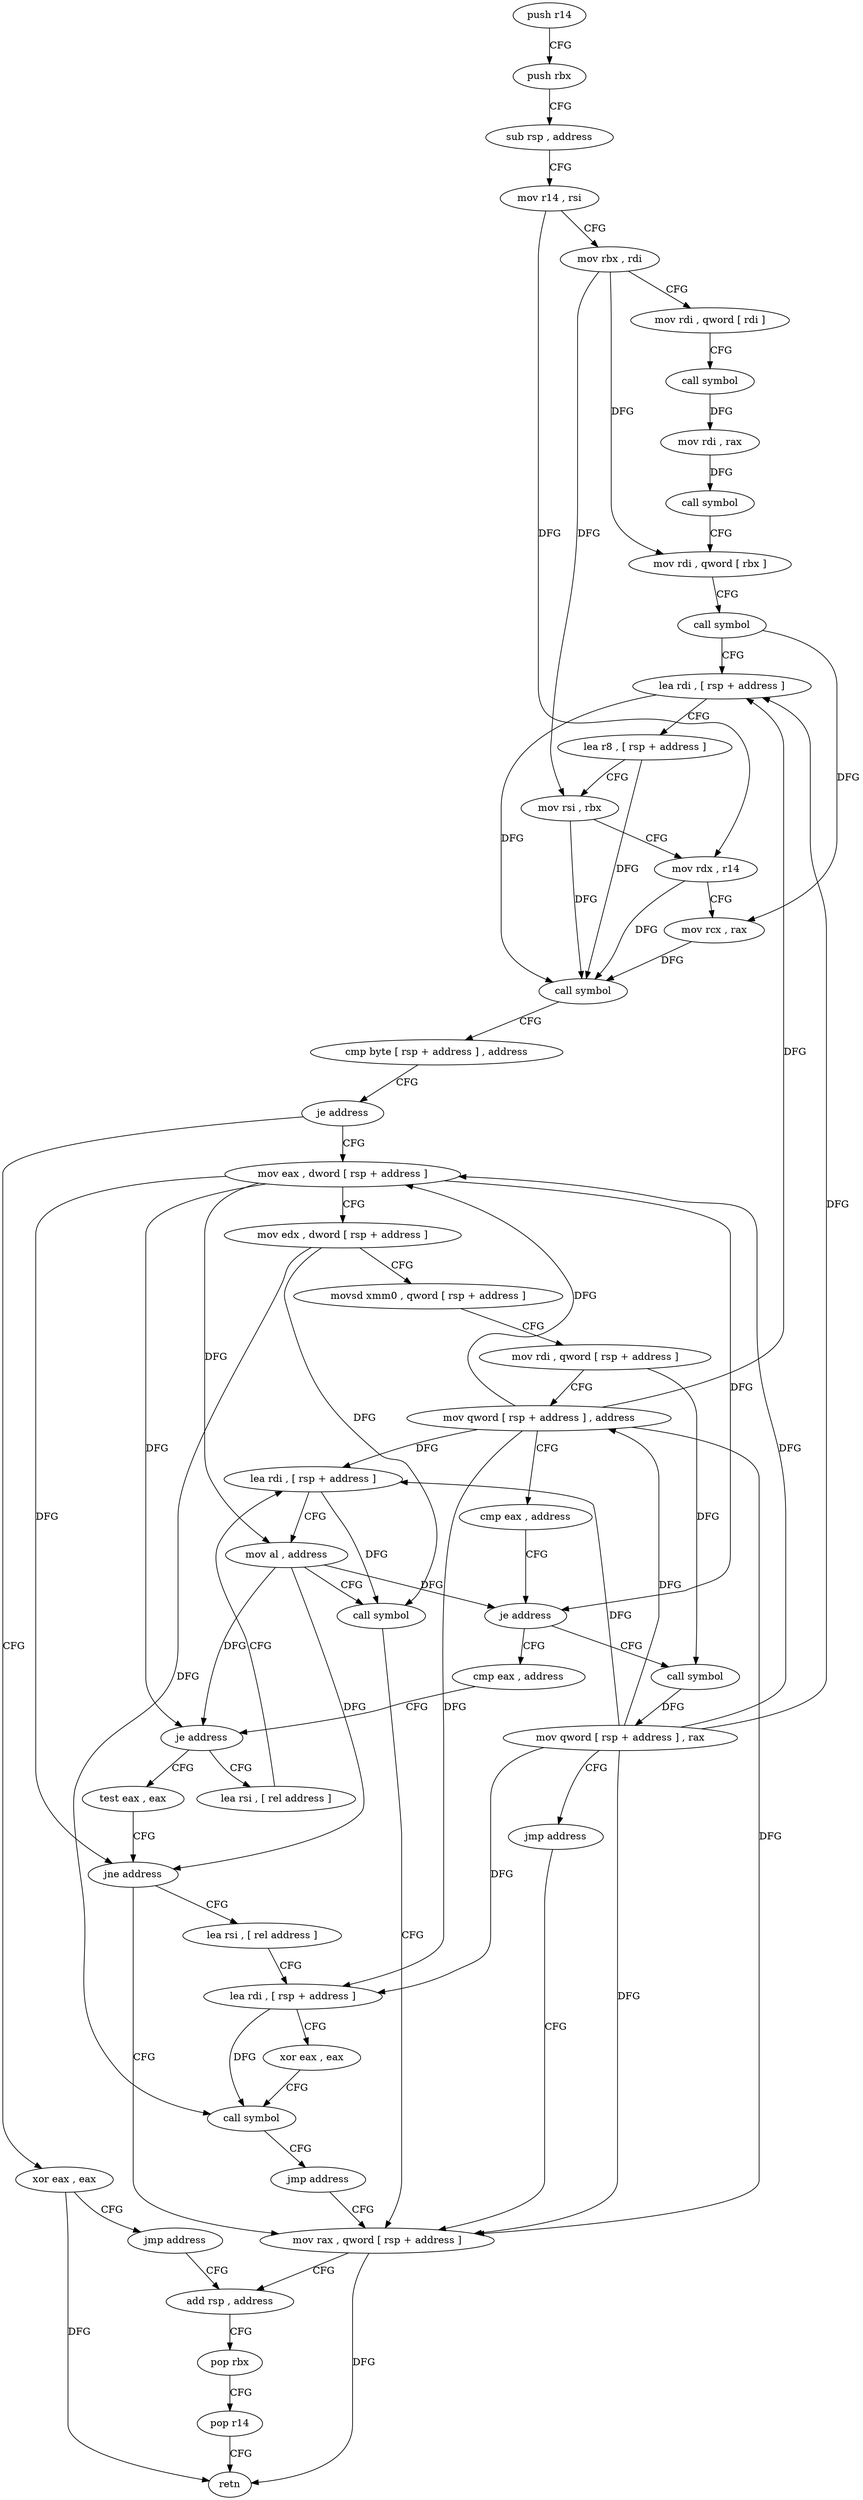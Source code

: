 digraph "func" {
"135280" [label = "push r14" ]
"135282" [label = "push rbx" ]
"135283" [label = "sub rsp , address" ]
"135287" [label = "mov r14 , rsi" ]
"135290" [label = "mov rbx , rdi" ]
"135293" [label = "mov rdi , qword [ rdi ]" ]
"135296" [label = "call symbol" ]
"135301" [label = "mov rdi , rax" ]
"135304" [label = "call symbol" ]
"135309" [label = "mov rdi , qword [ rbx ]" ]
"135312" [label = "call symbol" ]
"135317" [label = "lea rdi , [ rsp + address ]" ]
"135322" [label = "lea r8 , [ rsp + address ]" ]
"135327" [label = "mov rsi , rbx" ]
"135330" [label = "mov rdx , r14" ]
"135333" [label = "mov rcx , rax" ]
"135336" [label = "call symbol" ]
"135341" [label = "cmp byte [ rsp + address ] , address" ]
"135346" [label = "je address" ]
"135411" [label = "xor eax , eax" ]
"135348" [label = "mov eax , dword [ rsp + address ]" ]
"135413" [label = "jmp address" ]
"135451" [label = "add rsp , address" ]
"135352" [label = "mov edx , dword [ rsp + address ]" ]
"135356" [label = "movsd xmm0 , qword [ rsp + address ]" ]
"135362" [label = "mov rdi , qword [ rsp + address ]" ]
"135367" [label = "mov qword [ rsp + address ] , address" ]
"135376" [label = "cmp eax , address" ]
"135379" [label = "je address" ]
"135415" [label = "call symbol" ]
"135381" [label = "cmp eax , address" ]
"135455" [label = "pop rbx" ]
"135456" [label = "pop r14" ]
"135458" [label = "retn" ]
"135420" [label = "mov qword [ rsp + address ] , rax" ]
"135425" [label = "jmp address" ]
"135446" [label = "mov rax , qword [ rsp + address ]" ]
"135384" [label = "je address" ]
"135427" [label = "lea rsi , [ rel address ]" ]
"135386" [label = "test eax , eax" ]
"135434" [label = "lea rdi , [ rsp + address ]" ]
"135439" [label = "mov al , address" ]
"135441" [label = "call symbol" ]
"135388" [label = "jne address" ]
"135390" [label = "lea rsi , [ rel address ]" ]
"135397" [label = "lea rdi , [ rsp + address ]" ]
"135402" [label = "xor eax , eax" ]
"135404" [label = "call symbol" ]
"135409" [label = "jmp address" ]
"135280" -> "135282" [ label = "CFG" ]
"135282" -> "135283" [ label = "CFG" ]
"135283" -> "135287" [ label = "CFG" ]
"135287" -> "135290" [ label = "CFG" ]
"135287" -> "135330" [ label = "DFG" ]
"135290" -> "135293" [ label = "CFG" ]
"135290" -> "135309" [ label = "DFG" ]
"135290" -> "135327" [ label = "DFG" ]
"135293" -> "135296" [ label = "CFG" ]
"135296" -> "135301" [ label = "DFG" ]
"135301" -> "135304" [ label = "DFG" ]
"135304" -> "135309" [ label = "CFG" ]
"135309" -> "135312" [ label = "CFG" ]
"135312" -> "135317" [ label = "CFG" ]
"135312" -> "135333" [ label = "DFG" ]
"135317" -> "135322" [ label = "CFG" ]
"135317" -> "135336" [ label = "DFG" ]
"135322" -> "135327" [ label = "CFG" ]
"135322" -> "135336" [ label = "DFG" ]
"135327" -> "135330" [ label = "CFG" ]
"135327" -> "135336" [ label = "DFG" ]
"135330" -> "135333" [ label = "CFG" ]
"135330" -> "135336" [ label = "DFG" ]
"135333" -> "135336" [ label = "DFG" ]
"135336" -> "135341" [ label = "CFG" ]
"135341" -> "135346" [ label = "CFG" ]
"135346" -> "135411" [ label = "CFG" ]
"135346" -> "135348" [ label = "CFG" ]
"135411" -> "135413" [ label = "CFG" ]
"135411" -> "135458" [ label = "DFG" ]
"135348" -> "135352" [ label = "CFG" ]
"135348" -> "135379" [ label = "DFG" ]
"135348" -> "135384" [ label = "DFG" ]
"135348" -> "135439" [ label = "DFG" ]
"135348" -> "135388" [ label = "DFG" ]
"135413" -> "135451" [ label = "CFG" ]
"135451" -> "135455" [ label = "CFG" ]
"135352" -> "135356" [ label = "CFG" ]
"135352" -> "135441" [ label = "DFG" ]
"135352" -> "135404" [ label = "DFG" ]
"135356" -> "135362" [ label = "CFG" ]
"135362" -> "135367" [ label = "CFG" ]
"135362" -> "135415" [ label = "DFG" ]
"135367" -> "135376" [ label = "CFG" ]
"135367" -> "135317" [ label = "DFG" ]
"135367" -> "135348" [ label = "DFG" ]
"135367" -> "135446" [ label = "DFG" ]
"135367" -> "135434" [ label = "DFG" ]
"135367" -> "135397" [ label = "DFG" ]
"135376" -> "135379" [ label = "CFG" ]
"135379" -> "135415" [ label = "CFG" ]
"135379" -> "135381" [ label = "CFG" ]
"135415" -> "135420" [ label = "DFG" ]
"135381" -> "135384" [ label = "CFG" ]
"135455" -> "135456" [ label = "CFG" ]
"135456" -> "135458" [ label = "CFG" ]
"135420" -> "135425" [ label = "CFG" ]
"135420" -> "135317" [ label = "DFG" ]
"135420" -> "135348" [ label = "DFG" ]
"135420" -> "135367" [ label = "DFG" ]
"135420" -> "135446" [ label = "DFG" ]
"135420" -> "135434" [ label = "DFG" ]
"135420" -> "135397" [ label = "DFG" ]
"135425" -> "135446" [ label = "CFG" ]
"135446" -> "135451" [ label = "CFG" ]
"135446" -> "135458" [ label = "DFG" ]
"135384" -> "135427" [ label = "CFG" ]
"135384" -> "135386" [ label = "CFG" ]
"135427" -> "135434" [ label = "CFG" ]
"135386" -> "135388" [ label = "CFG" ]
"135434" -> "135439" [ label = "CFG" ]
"135434" -> "135441" [ label = "DFG" ]
"135439" -> "135441" [ label = "CFG" ]
"135439" -> "135379" [ label = "DFG" ]
"135439" -> "135384" [ label = "DFG" ]
"135439" -> "135388" [ label = "DFG" ]
"135441" -> "135446" [ label = "CFG" ]
"135388" -> "135446" [ label = "CFG" ]
"135388" -> "135390" [ label = "CFG" ]
"135390" -> "135397" [ label = "CFG" ]
"135397" -> "135402" [ label = "CFG" ]
"135397" -> "135404" [ label = "DFG" ]
"135402" -> "135404" [ label = "CFG" ]
"135404" -> "135409" [ label = "CFG" ]
"135409" -> "135446" [ label = "CFG" ]
}
